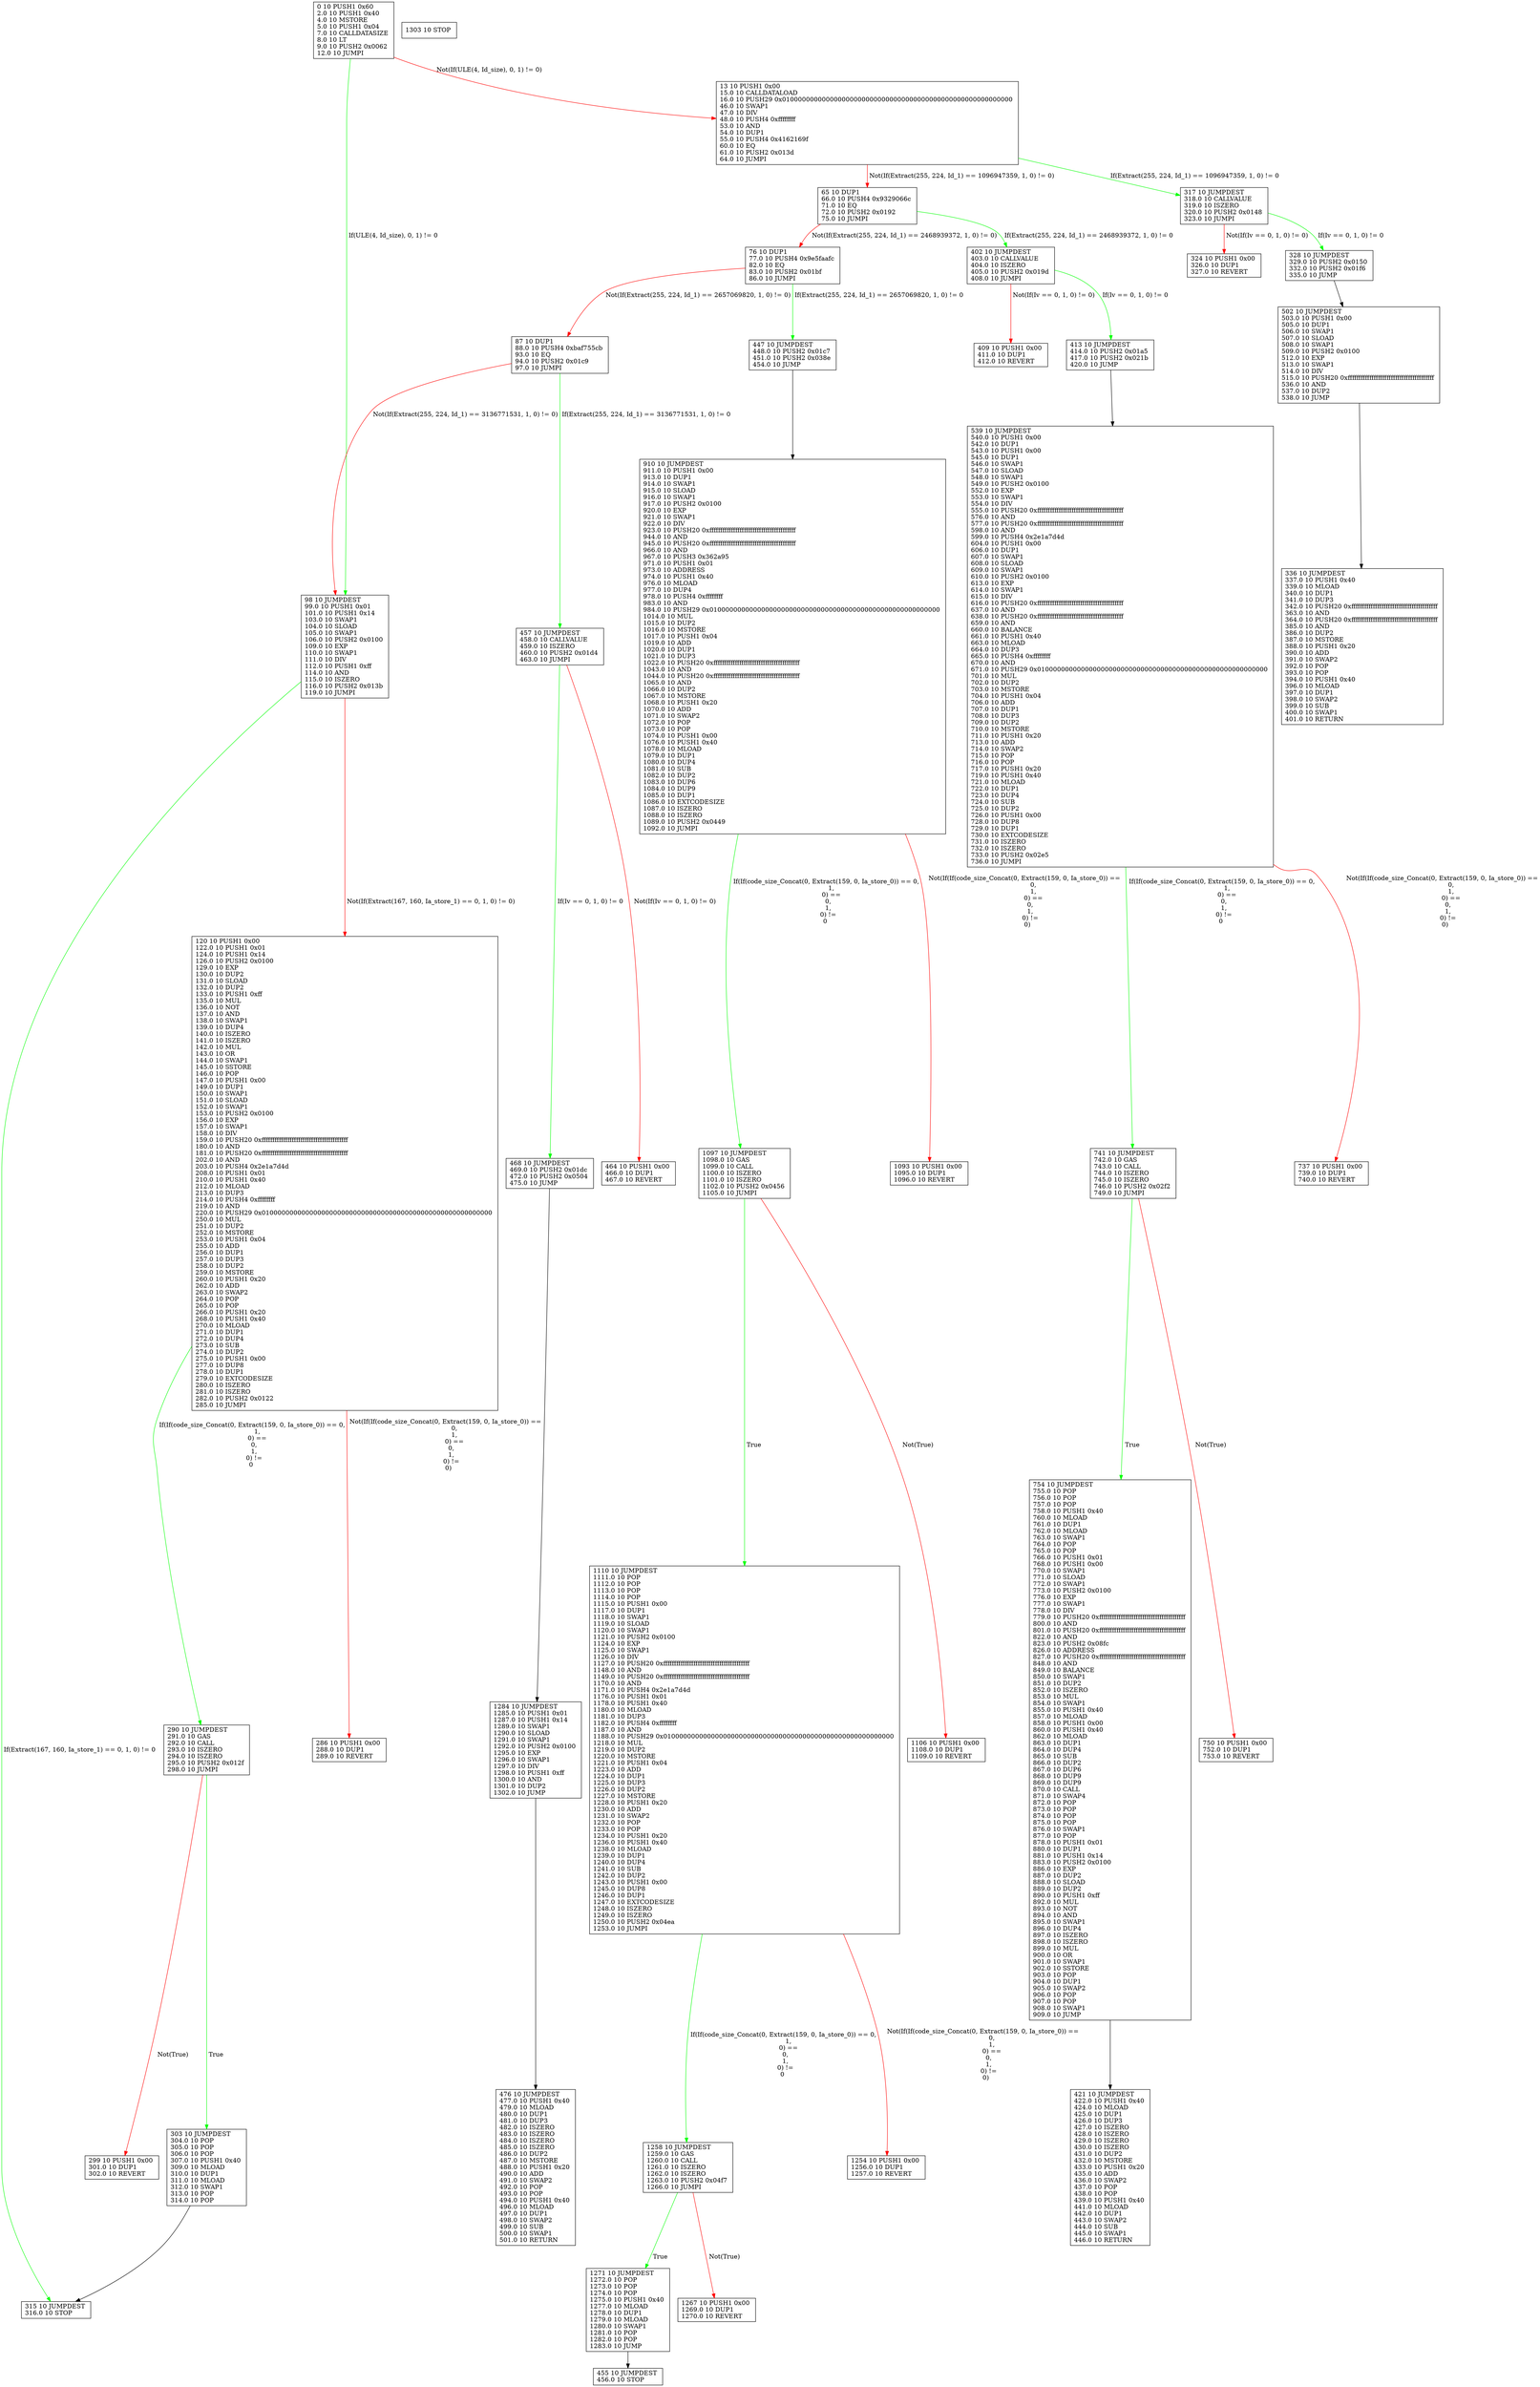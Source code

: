 digraph osiris_cfg {
rankdir = TB;
size = "240"
graph[fontname = Courier, fontsize = 14.0, labeljust = l, nojustify = true];node[shape = record];
"0x0"[label="0 10 PUSH1 0x60 \l2.0 10 PUSH1 0x40 \l4.0 10 MSTORE \l5.0 10 PUSH1 0x04 \l7.0 10 CALLDATASIZE \l8.0 10 LT \l9.0 10 PUSH2 0x0062 \l12.0 10 JUMPI \l"];
"0x0" -> "0x62" [color="green" label=" If(ULE(4, Id_size), 0, 1) != 0"];
"0x0" -> "0xd" [color="red" label=" Not(If(ULE(4, Id_size), 0, 1) != 0)"];
"0xd"[label="13 10 PUSH1 0x00 \l15.0 10 CALLDATALOAD \l16.0 10 PUSH29 0x0100000000000000000000000000000000000000000000000000000000 \l46.0 10 SWAP1 \l47.0 10 DIV \l48.0 10 PUSH4 0xffffffff \l53.0 10 AND \l54.0 10 DUP1 \l55.0 10 PUSH4 0x4162169f \l60.0 10 EQ \l61.0 10 PUSH2 0x013d \l64.0 10 JUMPI \l"];
"0xd" -> "0x13d" [color="green" label=" If(Extract(255, 224, Id_1) == 1096947359, 1, 0) != 0"];
"0xd" -> "0x41" [color="red" label=" Not(If(Extract(255, 224, Id_1) == 1096947359, 1, 0) != 0)"];
"0x41"[label="65 10 DUP1 \l66.0 10 PUSH4 0x9329066c \l71.0 10 EQ \l72.0 10 PUSH2 0x0192 \l75.0 10 JUMPI \l"];
"0x41" -> "0x192" [color="green" label=" If(Extract(255, 224, Id_1) == 2468939372, 1, 0) != 0"];
"0x41" -> "0x4c" [color="red" label=" Not(If(Extract(255, 224, Id_1) == 2468939372, 1, 0) != 0)"];
"0x4c"[label="76 10 DUP1 \l77.0 10 PUSH4 0x9e5faafc \l82.0 10 EQ \l83.0 10 PUSH2 0x01bf \l86.0 10 JUMPI \l"];
"0x4c" -> "0x1bf" [color="green" label=" If(Extract(255, 224, Id_1) == 2657069820, 1, 0) != 0"];
"0x4c" -> "0x57" [color="red" label=" Not(If(Extract(255, 224, Id_1) == 2657069820, 1, 0) != 0)"];
"0x57"[label="87 10 DUP1 \l88.0 10 PUSH4 0xbaf755cb \l93.0 10 EQ \l94.0 10 PUSH2 0x01c9 \l97.0 10 JUMPI \l"];
"0x57" -> "0x1c9" [color="green" label=" If(Extract(255, 224, Id_1) == 3136771531, 1, 0) != 0"];
"0x57" -> "0x62" [color="red" label=" Not(If(Extract(255, 224, Id_1) == 3136771531, 1, 0) != 0)"];
"0x62"[label="98 10 JUMPDEST \l99.0 10 PUSH1 0x01 \l101.0 10 PUSH1 0x14 \l103.0 10 SWAP1 \l104.0 10 SLOAD \l105.0 10 SWAP1 \l106.0 10 PUSH2 0x0100 \l109.0 10 EXP \l110.0 10 SWAP1 \l111.0 10 DIV \l112.0 10 PUSH1 0xff \l114.0 10 AND \l115.0 10 ISZERO \l116.0 10 PUSH2 0x013b \l119.0 10 JUMPI \l"];
"0x62" -> "0x13b" [color="green" label=" If(Extract(167, 160, Ia_store_1) == 0, 1, 0) != 0"];
"0x62" -> "0x78" [color="red" label=" Not(If(Extract(167, 160, Ia_store_1) == 0, 1, 0) != 0)"];
"0x78"[label="120 10 PUSH1 0x00 \l122.0 10 PUSH1 0x01 \l124.0 10 PUSH1 0x14 \l126.0 10 PUSH2 0x0100 \l129.0 10 EXP \l130.0 10 DUP2 \l131.0 10 SLOAD \l132.0 10 DUP2 \l133.0 10 PUSH1 0xff \l135.0 10 MUL \l136.0 10 NOT \l137.0 10 AND \l138.0 10 SWAP1 \l139.0 10 DUP4 \l140.0 10 ISZERO \l141.0 10 ISZERO \l142.0 10 MUL \l143.0 10 OR \l144.0 10 SWAP1 \l145.0 10 SSTORE \l146.0 10 POP \l147.0 10 PUSH1 0x00 \l149.0 10 DUP1 \l150.0 10 SWAP1 \l151.0 10 SLOAD \l152.0 10 SWAP1 \l153.0 10 PUSH2 0x0100 \l156.0 10 EXP \l157.0 10 SWAP1 \l158.0 10 DIV \l159.0 10 PUSH20 0xffffffffffffffffffffffffffffffffffffffff \l180.0 10 AND \l181.0 10 PUSH20 0xffffffffffffffffffffffffffffffffffffffff \l202.0 10 AND \l203.0 10 PUSH4 0x2e1a7d4d \l208.0 10 PUSH1 0x01 \l210.0 10 PUSH1 0x40 \l212.0 10 MLOAD \l213.0 10 DUP3 \l214.0 10 PUSH4 0xffffffff \l219.0 10 AND \l220.0 10 PUSH29 0x0100000000000000000000000000000000000000000000000000000000 \l250.0 10 MUL \l251.0 10 DUP2 \l252.0 10 MSTORE \l253.0 10 PUSH1 0x04 \l255.0 10 ADD \l256.0 10 DUP1 \l257.0 10 DUP3 \l258.0 10 DUP2 \l259.0 10 MSTORE \l260.0 10 PUSH1 0x20 \l262.0 10 ADD \l263.0 10 SWAP2 \l264.0 10 POP \l265.0 10 POP \l266.0 10 PUSH1 0x20 \l268.0 10 PUSH1 0x40 \l270.0 10 MLOAD \l271.0 10 DUP1 \l272.0 10 DUP4 \l273.0 10 SUB \l274.0 10 DUP2 \l275.0 10 PUSH1 0x00 \l277.0 10 DUP8 \l278.0 10 DUP1 \l279.0 10 EXTCODESIZE \l280.0 10 ISZERO \l281.0 10 ISZERO \l282.0 10 PUSH2 0x0122 \l285.0 10 JUMPI \l"];
"0x78" -> "0x122" [color="green" label=" If(If(code_size_Concat(0, Extract(159, 0, Ia_store_0)) == 0,
      1,
      0) ==
   0,
   1,
   0) !=
0"];
"0x78" -> "0x11e" [color="red" label=" Not(If(If(code_size_Concat(0, Extract(159, 0, Ia_store_0)) ==
          0,
          1,
          0) ==
       0,
       1,
       0) !=
    0)"];
"0x11e"[label="286 10 PUSH1 0x00 \l288.0 10 DUP1 \l289.0 10 REVERT \l"];
"0x122"[label="290 10 JUMPDEST \l291.0 10 GAS \l292.0 10 CALL \l293.0 10 ISZERO \l294.0 10 ISZERO \l295.0 10 PUSH2 0x012f \l298.0 10 JUMPI \l"];
"0x122" -> "0x12f" [color="green" label=" True"];
"0x122" -> "0x12b" [color="red" label=" Not(True)"];
"0x12b"[label="299 10 PUSH1 0x00 \l301.0 10 DUP1 \l302.0 10 REVERT \l"];
"0x12f"[label="303 10 JUMPDEST \l304.0 10 POP \l305.0 10 POP \l306.0 10 POP \l307.0 10 PUSH1 0x40 \l309.0 10 MLOAD \l310.0 10 DUP1 \l311.0 10 MLOAD \l312.0 10 SWAP1 \l313.0 10 POP \l314.0 10 POP \l"];
"0x12f" -> "0x13b" [color="black"];
"0x13b"[label="315 10 JUMPDEST \l316.0 10 STOP \l"];
"0x13d"[label="317 10 JUMPDEST \l318.0 10 CALLVALUE \l319.0 10 ISZERO \l320.0 10 PUSH2 0x0148 \l323.0 10 JUMPI \l"];
"0x13d" -> "0x148" [color="green" label=" If(Iv == 0, 1, 0) != 0"];
"0x13d" -> "0x144" [color="red" label=" Not(If(Iv == 0, 1, 0) != 0)"];
"0x144"[label="324 10 PUSH1 0x00 \l326.0 10 DUP1 \l327.0 10 REVERT \l"];
"0x148"[label="328 10 JUMPDEST \l329.0 10 PUSH2 0x0150 \l332.0 10 PUSH2 0x01f6 \l335.0 10 JUMP \l"];
"0x148" -> "0x1f6" [color="black"];
"0x150"[label="336 10 JUMPDEST \l337.0 10 PUSH1 0x40 \l339.0 10 MLOAD \l340.0 10 DUP1 \l341.0 10 DUP3 \l342.0 10 PUSH20 0xffffffffffffffffffffffffffffffffffffffff \l363.0 10 AND \l364.0 10 PUSH20 0xffffffffffffffffffffffffffffffffffffffff \l385.0 10 AND \l386.0 10 DUP2 \l387.0 10 MSTORE \l388.0 10 PUSH1 0x20 \l390.0 10 ADD \l391.0 10 SWAP2 \l392.0 10 POP \l393.0 10 POP \l394.0 10 PUSH1 0x40 \l396.0 10 MLOAD \l397.0 10 DUP1 \l398.0 10 SWAP2 \l399.0 10 SUB \l400.0 10 SWAP1 \l401.0 10 RETURN \l"];
"0x192"[label="402 10 JUMPDEST \l403.0 10 CALLVALUE \l404.0 10 ISZERO \l405.0 10 PUSH2 0x019d \l408.0 10 JUMPI \l"];
"0x192" -> "0x19d" [color="green" label=" If(Iv == 0, 1, 0) != 0"];
"0x192" -> "0x199" [color="red" label=" Not(If(Iv == 0, 1, 0) != 0)"];
"0x199"[label="409 10 PUSH1 0x00 \l411.0 10 DUP1 \l412.0 10 REVERT \l"];
"0x19d"[label="413 10 JUMPDEST \l414.0 10 PUSH2 0x01a5 \l417.0 10 PUSH2 0x021b \l420.0 10 JUMP \l"];
"0x19d" -> "0x21b" [color="black"];
"0x1a5"[label="421 10 JUMPDEST \l422.0 10 PUSH1 0x40 \l424.0 10 MLOAD \l425.0 10 DUP1 \l426.0 10 DUP3 \l427.0 10 ISZERO \l428.0 10 ISZERO \l429.0 10 ISZERO \l430.0 10 ISZERO \l431.0 10 DUP2 \l432.0 10 MSTORE \l433.0 10 PUSH1 0x20 \l435.0 10 ADD \l436.0 10 SWAP2 \l437.0 10 POP \l438.0 10 POP \l439.0 10 PUSH1 0x40 \l441.0 10 MLOAD \l442.0 10 DUP1 \l443.0 10 SWAP2 \l444.0 10 SUB \l445.0 10 SWAP1 \l446.0 10 RETURN \l"];
"0x1bf"[label="447 10 JUMPDEST \l448.0 10 PUSH2 0x01c7 \l451.0 10 PUSH2 0x038e \l454.0 10 JUMP \l"];
"0x1bf" -> "0x38e" [color="black"];
"0x1c7"[label="455 10 JUMPDEST \l456.0 10 STOP \l"];
"0x1c9"[label="457 10 JUMPDEST \l458.0 10 CALLVALUE \l459.0 10 ISZERO \l460.0 10 PUSH2 0x01d4 \l463.0 10 JUMPI \l"];
"0x1c9" -> "0x1d4" [color="green" label=" If(Iv == 0, 1, 0) != 0"];
"0x1c9" -> "0x1d0" [color="red" label=" Not(If(Iv == 0, 1, 0) != 0)"];
"0x1d0"[label="464 10 PUSH1 0x00 \l466.0 10 DUP1 \l467.0 10 REVERT \l"];
"0x1d4"[label="468 10 JUMPDEST \l469.0 10 PUSH2 0x01dc \l472.0 10 PUSH2 0x0504 \l475.0 10 JUMP \l"];
"0x1d4" -> "0x504" [color="black"];
"0x1dc"[label="476 10 JUMPDEST \l477.0 10 PUSH1 0x40 \l479.0 10 MLOAD \l480.0 10 DUP1 \l481.0 10 DUP3 \l482.0 10 ISZERO \l483.0 10 ISZERO \l484.0 10 ISZERO \l485.0 10 ISZERO \l486.0 10 DUP2 \l487.0 10 MSTORE \l488.0 10 PUSH1 0x20 \l490.0 10 ADD \l491.0 10 SWAP2 \l492.0 10 POP \l493.0 10 POP \l494.0 10 PUSH1 0x40 \l496.0 10 MLOAD \l497.0 10 DUP1 \l498.0 10 SWAP2 \l499.0 10 SUB \l500.0 10 SWAP1 \l501.0 10 RETURN \l"];
"0x1f6"[label="502 10 JUMPDEST \l503.0 10 PUSH1 0x00 \l505.0 10 DUP1 \l506.0 10 SWAP1 \l507.0 10 SLOAD \l508.0 10 SWAP1 \l509.0 10 PUSH2 0x0100 \l512.0 10 EXP \l513.0 10 SWAP1 \l514.0 10 DIV \l515.0 10 PUSH20 0xffffffffffffffffffffffffffffffffffffffff \l536.0 10 AND \l537.0 10 DUP2 \l538.0 10 JUMP \l"];
"0x1f6" -> "0x150" [color="black"];
"0x21b"[label="539 10 JUMPDEST \l540.0 10 PUSH1 0x00 \l542.0 10 DUP1 \l543.0 10 PUSH1 0x00 \l545.0 10 DUP1 \l546.0 10 SWAP1 \l547.0 10 SLOAD \l548.0 10 SWAP1 \l549.0 10 PUSH2 0x0100 \l552.0 10 EXP \l553.0 10 SWAP1 \l554.0 10 DIV \l555.0 10 PUSH20 0xffffffffffffffffffffffffffffffffffffffff \l576.0 10 AND \l577.0 10 PUSH20 0xffffffffffffffffffffffffffffffffffffffff \l598.0 10 AND \l599.0 10 PUSH4 0x2e1a7d4d \l604.0 10 PUSH1 0x00 \l606.0 10 DUP1 \l607.0 10 SWAP1 \l608.0 10 SLOAD \l609.0 10 SWAP1 \l610.0 10 PUSH2 0x0100 \l613.0 10 EXP \l614.0 10 SWAP1 \l615.0 10 DIV \l616.0 10 PUSH20 0xffffffffffffffffffffffffffffffffffffffff \l637.0 10 AND \l638.0 10 PUSH20 0xffffffffffffffffffffffffffffffffffffffff \l659.0 10 AND \l660.0 10 BALANCE \l661.0 10 PUSH1 0x40 \l663.0 10 MLOAD \l664.0 10 DUP3 \l665.0 10 PUSH4 0xffffffff \l670.0 10 AND \l671.0 10 PUSH29 0x0100000000000000000000000000000000000000000000000000000000 \l701.0 10 MUL \l702.0 10 DUP2 \l703.0 10 MSTORE \l704.0 10 PUSH1 0x04 \l706.0 10 ADD \l707.0 10 DUP1 \l708.0 10 DUP3 \l709.0 10 DUP2 \l710.0 10 MSTORE \l711.0 10 PUSH1 0x20 \l713.0 10 ADD \l714.0 10 SWAP2 \l715.0 10 POP \l716.0 10 POP \l717.0 10 PUSH1 0x20 \l719.0 10 PUSH1 0x40 \l721.0 10 MLOAD \l722.0 10 DUP1 \l723.0 10 DUP4 \l724.0 10 SUB \l725.0 10 DUP2 \l726.0 10 PUSH1 0x00 \l728.0 10 DUP8 \l729.0 10 DUP1 \l730.0 10 EXTCODESIZE \l731.0 10 ISZERO \l732.0 10 ISZERO \l733.0 10 PUSH2 0x02e5 \l736.0 10 JUMPI \l"];
"0x21b" -> "0x2e5" [color="green" label=" If(If(code_size_Concat(0, Extract(159, 0, Ia_store_0)) == 0,
      1,
      0) ==
   0,
   1,
   0) !=
0"];
"0x21b" -> "0x2e1" [color="red" label=" Not(If(If(code_size_Concat(0, Extract(159, 0, Ia_store_0)) ==
          0,
          1,
          0) ==
       0,
       1,
       0) !=
    0)"];
"0x2e1"[label="737 10 PUSH1 0x00 \l739.0 10 DUP1 \l740.0 10 REVERT \l"];
"0x2e5"[label="741 10 JUMPDEST \l742.0 10 GAS \l743.0 10 CALL \l744.0 10 ISZERO \l745.0 10 ISZERO \l746.0 10 PUSH2 0x02f2 \l749.0 10 JUMPI \l"];
"0x2e5" -> "0x2f2" [color="green" label=" True"];
"0x2e5" -> "0x2ee" [color="red" label=" Not(True)"];
"0x2ee"[label="750 10 PUSH1 0x00 \l752.0 10 DUP1 \l753.0 10 REVERT \l"];
"0x2f2"[label="754 10 JUMPDEST \l755.0 10 POP \l756.0 10 POP \l757.0 10 POP \l758.0 10 PUSH1 0x40 \l760.0 10 MLOAD \l761.0 10 DUP1 \l762.0 10 MLOAD \l763.0 10 SWAP1 \l764.0 10 POP \l765.0 10 POP \l766.0 10 PUSH1 0x01 \l768.0 10 PUSH1 0x00 \l770.0 10 SWAP1 \l771.0 10 SLOAD \l772.0 10 SWAP1 \l773.0 10 PUSH2 0x0100 \l776.0 10 EXP \l777.0 10 SWAP1 \l778.0 10 DIV \l779.0 10 PUSH20 0xffffffffffffffffffffffffffffffffffffffff \l800.0 10 AND \l801.0 10 PUSH20 0xffffffffffffffffffffffffffffffffffffffff \l822.0 10 AND \l823.0 10 PUSH2 0x08fc \l826.0 10 ADDRESS \l827.0 10 PUSH20 0xffffffffffffffffffffffffffffffffffffffff \l848.0 10 AND \l849.0 10 BALANCE \l850.0 10 SWAP1 \l851.0 10 DUP2 \l852.0 10 ISZERO \l853.0 10 MUL \l854.0 10 SWAP1 \l855.0 10 PUSH1 0x40 \l857.0 10 MLOAD \l858.0 10 PUSH1 0x00 \l860.0 10 PUSH1 0x40 \l862.0 10 MLOAD \l863.0 10 DUP1 \l864.0 10 DUP4 \l865.0 10 SUB \l866.0 10 DUP2 \l867.0 10 DUP6 \l868.0 10 DUP9 \l869.0 10 DUP9 \l870.0 10 CALL \l871.0 10 SWAP4 \l872.0 10 POP \l873.0 10 POP \l874.0 10 POP \l875.0 10 POP \l876.0 10 SWAP1 \l877.0 10 POP \l878.0 10 PUSH1 0x01 \l880.0 10 DUP1 \l881.0 10 PUSH1 0x14 \l883.0 10 PUSH2 0x0100 \l886.0 10 EXP \l887.0 10 DUP2 \l888.0 10 SLOAD \l889.0 10 DUP2 \l890.0 10 PUSH1 0xff \l892.0 10 MUL \l893.0 10 NOT \l894.0 10 AND \l895.0 10 SWAP1 \l896.0 10 DUP4 \l897.0 10 ISZERO \l898.0 10 ISZERO \l899.0 10 MUL \l900.0 10 OR \l901.0 10 SWAP1 \l902.0 10 SSTORE \l903.0 10 POP \l904.0 10 DUP1 \l905.0 10 SWAP2 \l906.0 10 POP \l907.0 10 POP \l908.0 10 SWAP1 \l909.0 10 JUMP \l"];
"0x2f2" -> "0x1a5" [color="black"];
"0x38e"[label="910 10 JUMPDEST \l911.0 10 PUSH1 0x00 \l913.0 10 DUP1 \l914.0 10 SWAP1 \l915.0 10 SLOAD \l916.0 10 SWAP1 \l917.0 10 PUSH2 0x0100 \l920.0 10 EXP \l921.0 10 SWAP1 \l922.0 10 DIV \l923.0 10 PUSH20 0xffffffffffffffffffffffffffffffffffffffff \l944.0 10 AND \l945.0 10 PUSH20 0xffffffffffffffffffffffffffffffffffffffff \l966.0 10 AND \l967.0 10 PUSH3 0x362a95 \l971.0 10 PUSH1 0x01 \l973.0 10 ADDRESS \l974.0 10 PUSH1 0x40 \l976.0 10 MLOAD \l977.0 10 DUP4 \l978.0 10 PUSH4 0xffffffff \l983.0 10 AND \l984.0 10 PUSH29 0x0100000000000000000000000000000000000000000000000000000000 \l1014.0 10 MUL \l1015.0 10 DUP2 \l1016.0 10 MSTORE \l1017.0 10 PUSH1 0x04 \l1019.0 10 ADD \l1020.0 10 DUP1 \l1021.0 10 DUP3 \l1022.0 10 PUSH20 0xffffffffffffffffffffffffffffffffffffffff \l1043.0 10 AND \l1044.0 10 PUSH20 0xffffffffffffffffffffffffffffffffffffffff \l1065.0 10 AND \l1066.0 10 DUP2 \l1067.0 10 MSTORE \l1068.0 10 PUSH1 0x20 \l1070.0 10 ADD \l1071.0 10 SWAP2 \l1072.0 10 POP \l1073.0 10 POP \l1074.0 10 PUSH1 0x00 \l1076.0 10 PUSH1 0x40 \l1078.0 10 MLOAD \l1079.0 10 DUP1 \l1080.0 10 DUP4 \l1081.0 10 SUB \l1082.0 10 DUP2 \l1083.0 10 DUP6 \l1084.0 10 DUP9 \l1085.0 10 DUP1 \l1086.0 10 EXTCODESIZE \l1087.0 10 ISZERO \l1088.0 10 ISZERO \l1089.0 10 PUSH2 0x0449 \l1092.0 10 JUMPI \l"];
"0x38e" -> "0x449" [color="green" label=" If(If(code_size_Concat(0, Extract(159, 0, Ia_store_0)) == 0,
      1,
      0) ==
   0,
   1,
   0) !=
0"];
"0x38e" -> "0x445" [color="red" label=" Not(If(If(code_size_Concat(0, Extract(159, 0, Ia_store_0)) ==
          0,
          1,
          0) ==
       0,
       1,
       0) !=
    0)"];
"0x445"[label="1093 10 PUSH1 0x00 \l1095.0 10 DUP1 \l1096.0 10 REVERT \l"];
"0x449"[label="1097 10 JUMPDEST \l1098.0 10 GAS \l1099.0 10 CALL \l1100.0 10 ISZERO \l1101.0 10 ISZERO \l1102.0 10 PUSH2 0x0456 \l1105.0 10 JUMPI \l"];
"0x449" -> "0x456" [color="green" label=" True"];
"0x449" -> "0x452" [color="red" label=" Not(True)"];
"0x452"[label="1106 10 PUSH1 0x00 \l1108.0 10 DUP1 \l1109.0 10 REVERT \l"];
"0x456"[label="1110 10 JUMPDEST \l1111.0 10 POP \l1112.0 10 POP \l1113.0 10 POP \l1114.0 10 POP \l1115.0 10 PUSH1 0x00 \l1117.0 10 DUP1 \l1118.0 10 SWAP1 \l1119.0 10 SLOAD \l1120.0 10 SWAP1 \l1121.0 10 PUSH2 0x0100 \l1124.0 10 EXP \l1125.0 10 SWAP1 \l1126.0 10 DIV \l1127.0 10 PUSH20 0xffffffffffffffffffffffffffffffffffffffff \l1148.0 10 AND \l1149.0 10 PUSH20 0xffffffffffffffffffffffffffffffffffffffff \l1170.0 10 AND \l1171.0 10 PUSH4 0x2e1a7d4d \l1176.0 10 PUSH1 0x01 \l1178.0 10 PUSH1 0x40 \l1180.0 10 MLOAD \l1181.0 10 DUP3 \l1182.0 10 PUSH4 0xffffffff \l1187.0 10 AND \l1188.0 10 PUSH29 0x0100000000000000000000000000000000000000000000000000000000 \l1218.0 10 MUL \l1219.0 10 DUP2 \l1220.0 10 MSTORE \l1221.0 10 PUSH1 0x04 \l1223.0 10 ADD \l1224.0 10 DUP1 \l1225.0 10 DUP3 \l1226.0 10 DUP2 \l1227.0 10 MSTORE \l1228.0 10 PUSH1 0x20 \l1230.0 10 ADD \l1231.0 10 SWAP2 \l1232.0 10 POP \l1233.0 10 POP \l1234.0 10 PUSH1 0x20 \l1236.0 10 PUSH1 0x40 \l1238.0 10 MLOAD \l1239.0 10 DUP1 \l1240.0 10 DUP4 \l1241.0 10 SUB \l1242.0 10 DUP2 \l1243.0 10 PUSH1 0x00 \l1245.0 10 DUP8 \l1246.0 10 DUP1 \l1247.0 10 EXTCODESIZE \l1248.0 10 ISZERO \l1249.0 10 ISZERO \l1250.0 10 PUSH2 0x04ea \l1253.0 10 JUMPI \l"];
"0x456" -> "0x4ea" [color="green" label=" If(If(code_size_Concat(0, Extract(159, 0, Ia_store_0)) == 0,
      1,
      0) ==
   0,
   1,
   0) !=
0"];
"0x456" -> "0x4e6" [color="red" label=" Not(If(If(code_size_Concat(0, Extract(159, 0, Ia_store_0)) ==
          0,
          1,
          0) ==
       0,
       1,
       0) !=
    0)"];
"0x4e6"[label="1254 10 PUSH1 0x00 \l1256.0 10 DUP1 \l1257.0 10 REVERT \l"];
"0x4ea"[label="1258 10 JUMPDEST \l1259.0 10 GAS \l1260.0 10 CALL \l1261.0 10 ISZERO \l1262.0 10 ISZERO \l1263.0 10 PUSH2 0x04f7 \l1266.0 10 JUMPI \l"];
"0x4ea" -> "0x4f7" [color="green" label=" True"];
"0x4ea" -> "0x4f3" [color="red" label=" Not(True)"];
"0x4f3"[label="1267 10 PUSH1 0x00 \l1269.0 10 DUP1 \l1270.0 10 REVERT \l"];
"0x4f7"[label="1271 10 JUMPDEST \l1272.0 10 POP \l1273.0 10 POP \l1274.0 10 POP \l1275.0 10 PUSH1 0x40 \l1277.0 10 MLOAD \l1278.0 10 DUP1 \l1279.0 10 MLOAD \l1280.0 10 SWAP1 \l1281.0 10 POP \l1282.0 10 POP \l1283.0 10 JUMP \l"];
"0x4f7" -> "0x1c7" [color="black"];
"0x504"[label="1284 10 JUMPDEST \l1285.0 10 PUSH1 0x01 \l1287.0 10 PUSH1 0x14 \l1289.0 10 SWAP1 \l1290.0 10 SLOAD \l1291.0 10 SWAP1 \l1292.0 10 PUSH2 0x0100 \l1295.0 10 EXP \l1296.0 10 SWAP1 \l1297.0 10 DIV \l1298.0 10 PUSH1 0xff \l1300.0 10 AND \l1301.0 10 DUP2 \l1302.0 10 JUMP \l"];
"0x504" -> "0x1dc" [color="black"];
"0x517"[label="1303 10 STOP \l"];
}
